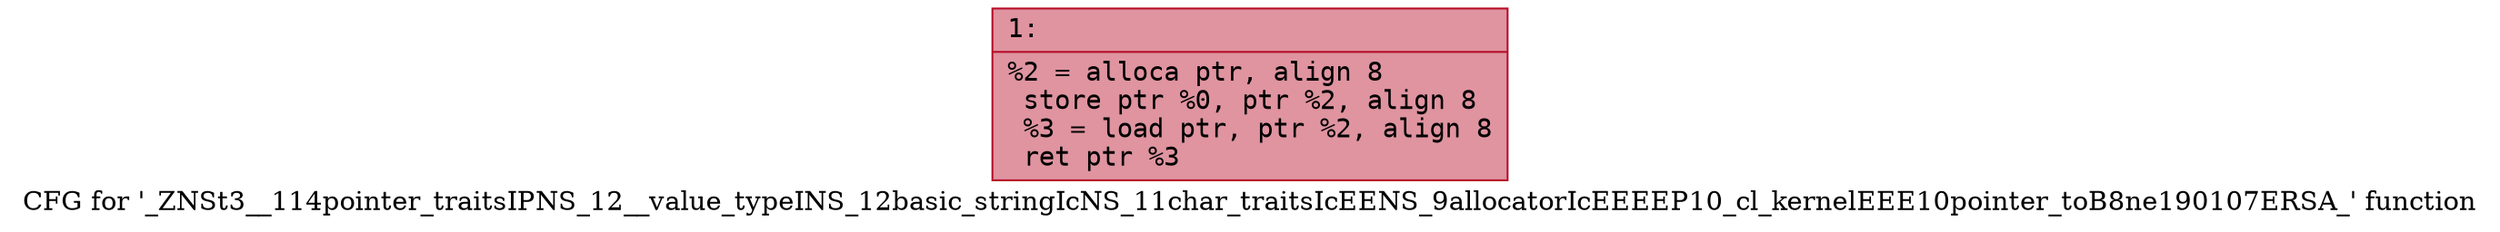 digraph "CFG for '_ZNSt3__114pointer_traitsIPNS_12__value_typeINS_12basic_stringIcNS_11char_traitsIcEENS_9allocatorIcEEEEP10_cl_kernelEEE10pointer_toB8ne190107ERSA_' function" {
	label="CFG for '_ZNSt3__114pointer_traitsIPNS_12__value_typeINS_12basic_stringIcNS_11char_traitsIcEENS_9allocatorIcEEEEP10_cl_kernelEEE10pointer_toB8ne190107ERSA_' function";

	Node0x600001383f20 [shape=record,color="#b70d28ff", style=filled, fillcolor="#b70d2870" fontname="Courier",label="{1:\l|  %2 = alloca ptr, align 8\l  store ptr %0, ptr %2, align 8\l  %3 = load ptr, ptr %2, align 8\l  ret ptr %3\l}"];
}
